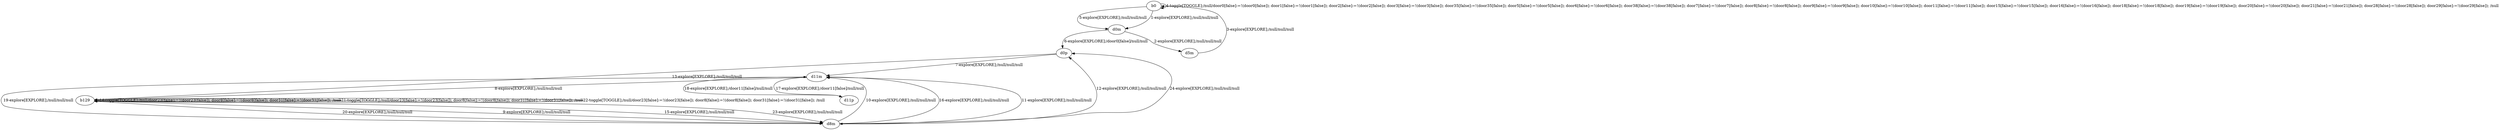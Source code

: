 # Total number of goals covered by this test: 1
# d11p --> d11m

digraph g {
"b0" -> "d0m" [label = "1-explore[EXPLORE];/null/null/null"];
"d0m" -> "d5m" [label = "2-explore[EXPLORE];/null/null/null"];
"d5m" -> "b0" [label = "3-explore[EXPLORE];/null/null/null"];
"b0" -> "b0" [label = "4-toggle[TOGGLE];/null/door0[false]:=!(door0[false]); door1[false]:=!(door1[false]); door2[false]:=!(door2[false]); door3[false]:=!(door3[false]); door35[false]:=!(door35[false]); door5[false]:=!(door5[false]); door6[false]:=!(door6[false]); door38[false]:=!(door38[false]); door7[false]:=!(door7[false]); door8[false]:=!(door8[false]); door9[false]:=!(door9[false]); door10[false]:=!(door10[false]); door11[false]:=!(door11[false]); door15[false]:=!(door15[false]); door16[false]:=!(door16[false]); door18[false]:=!(door18[false]); door19[false]:=!(door19[false]); door20[false]:=!(door20[false]); door21[false]:=!(door21[false]); door28[false]:=!(door28[false]); door29[false]:=!(door29[false]); /null"];
"b0" -> "d0m" [label = "5-explore[EXPLORE];/null/null/null"];
"d0m" -> "d0p" [label = "6-explore[EXPLORE];/door0[false]/null/null"];
"d0p" -> "d11m" [label = "7-explore[EXPLORE];/null/null/null"];
"d11m" -> "b129" [label = "8-explore[EXPLORE];/null/null/null"];
"b129" -> "d8m" [label = "9-explore[EXPLORE];/null/null/null"];
"d8m" -> "d11m" [label = "10-explore[EXPLORE];/null/null/null"];
"d11m" -> "d8m" [label = "11-explore[EXPLORE];/null/null/null"];
"d8m" -> "d0p" [label = "12-explore[EXPLORE];/null/null/null"];
"d0p" -> "b129" [label = "13-explore[EXPLORE];/null/null/null"];
"b129" -> "b129" [label = "14-toggle[TOGGLE];/null/door23[false]:=!(door23[false]); door8[false]:=!(door8[false]); door31[false]:=!(door31[false]); /null"];
"b129" -> "d8m" [label = "15-explore[EXPLORE];/null/null/null"];
"d8m" -> "d11m" [label = "16-explore[EXPLORE];/null/null/null"];
"d11m" -> "d11p" [label = "17-explore[EXPLORE];/door11[false]/null/null"];
"d11p" -> "d11m" [label = "18-explore[EXPLORE];/door11[false]/null/null"];
"d11m" -> "d8m" [label = "19-explore[EXPLORE];/null/null/null"];
"d8m" -> "b129" [label = "20-explore[EXPLORE];/null/null/null"];
"b129" -> "b129" [label = "21-toggle[TOGGLE];/null/door23[false]:=!(door23[false]); door8[false]:=!(door8[false]); door31[false]:=!(door31[false]); /null"];
"b129" -> "b129" [label = "22-toggle[TOGGLE];/null/door23[false]:=!(door23[false]); door8[false]:=!(door8[false]); door31[false]:=!(door31[false]); /null"];
"b129" -> "d8m" [label = "23-explore[EXPLORE];/null/null/null"];
"d8m" -> "d0p" [label = "24-explore[EXPLORE];/null/null/null"];
}